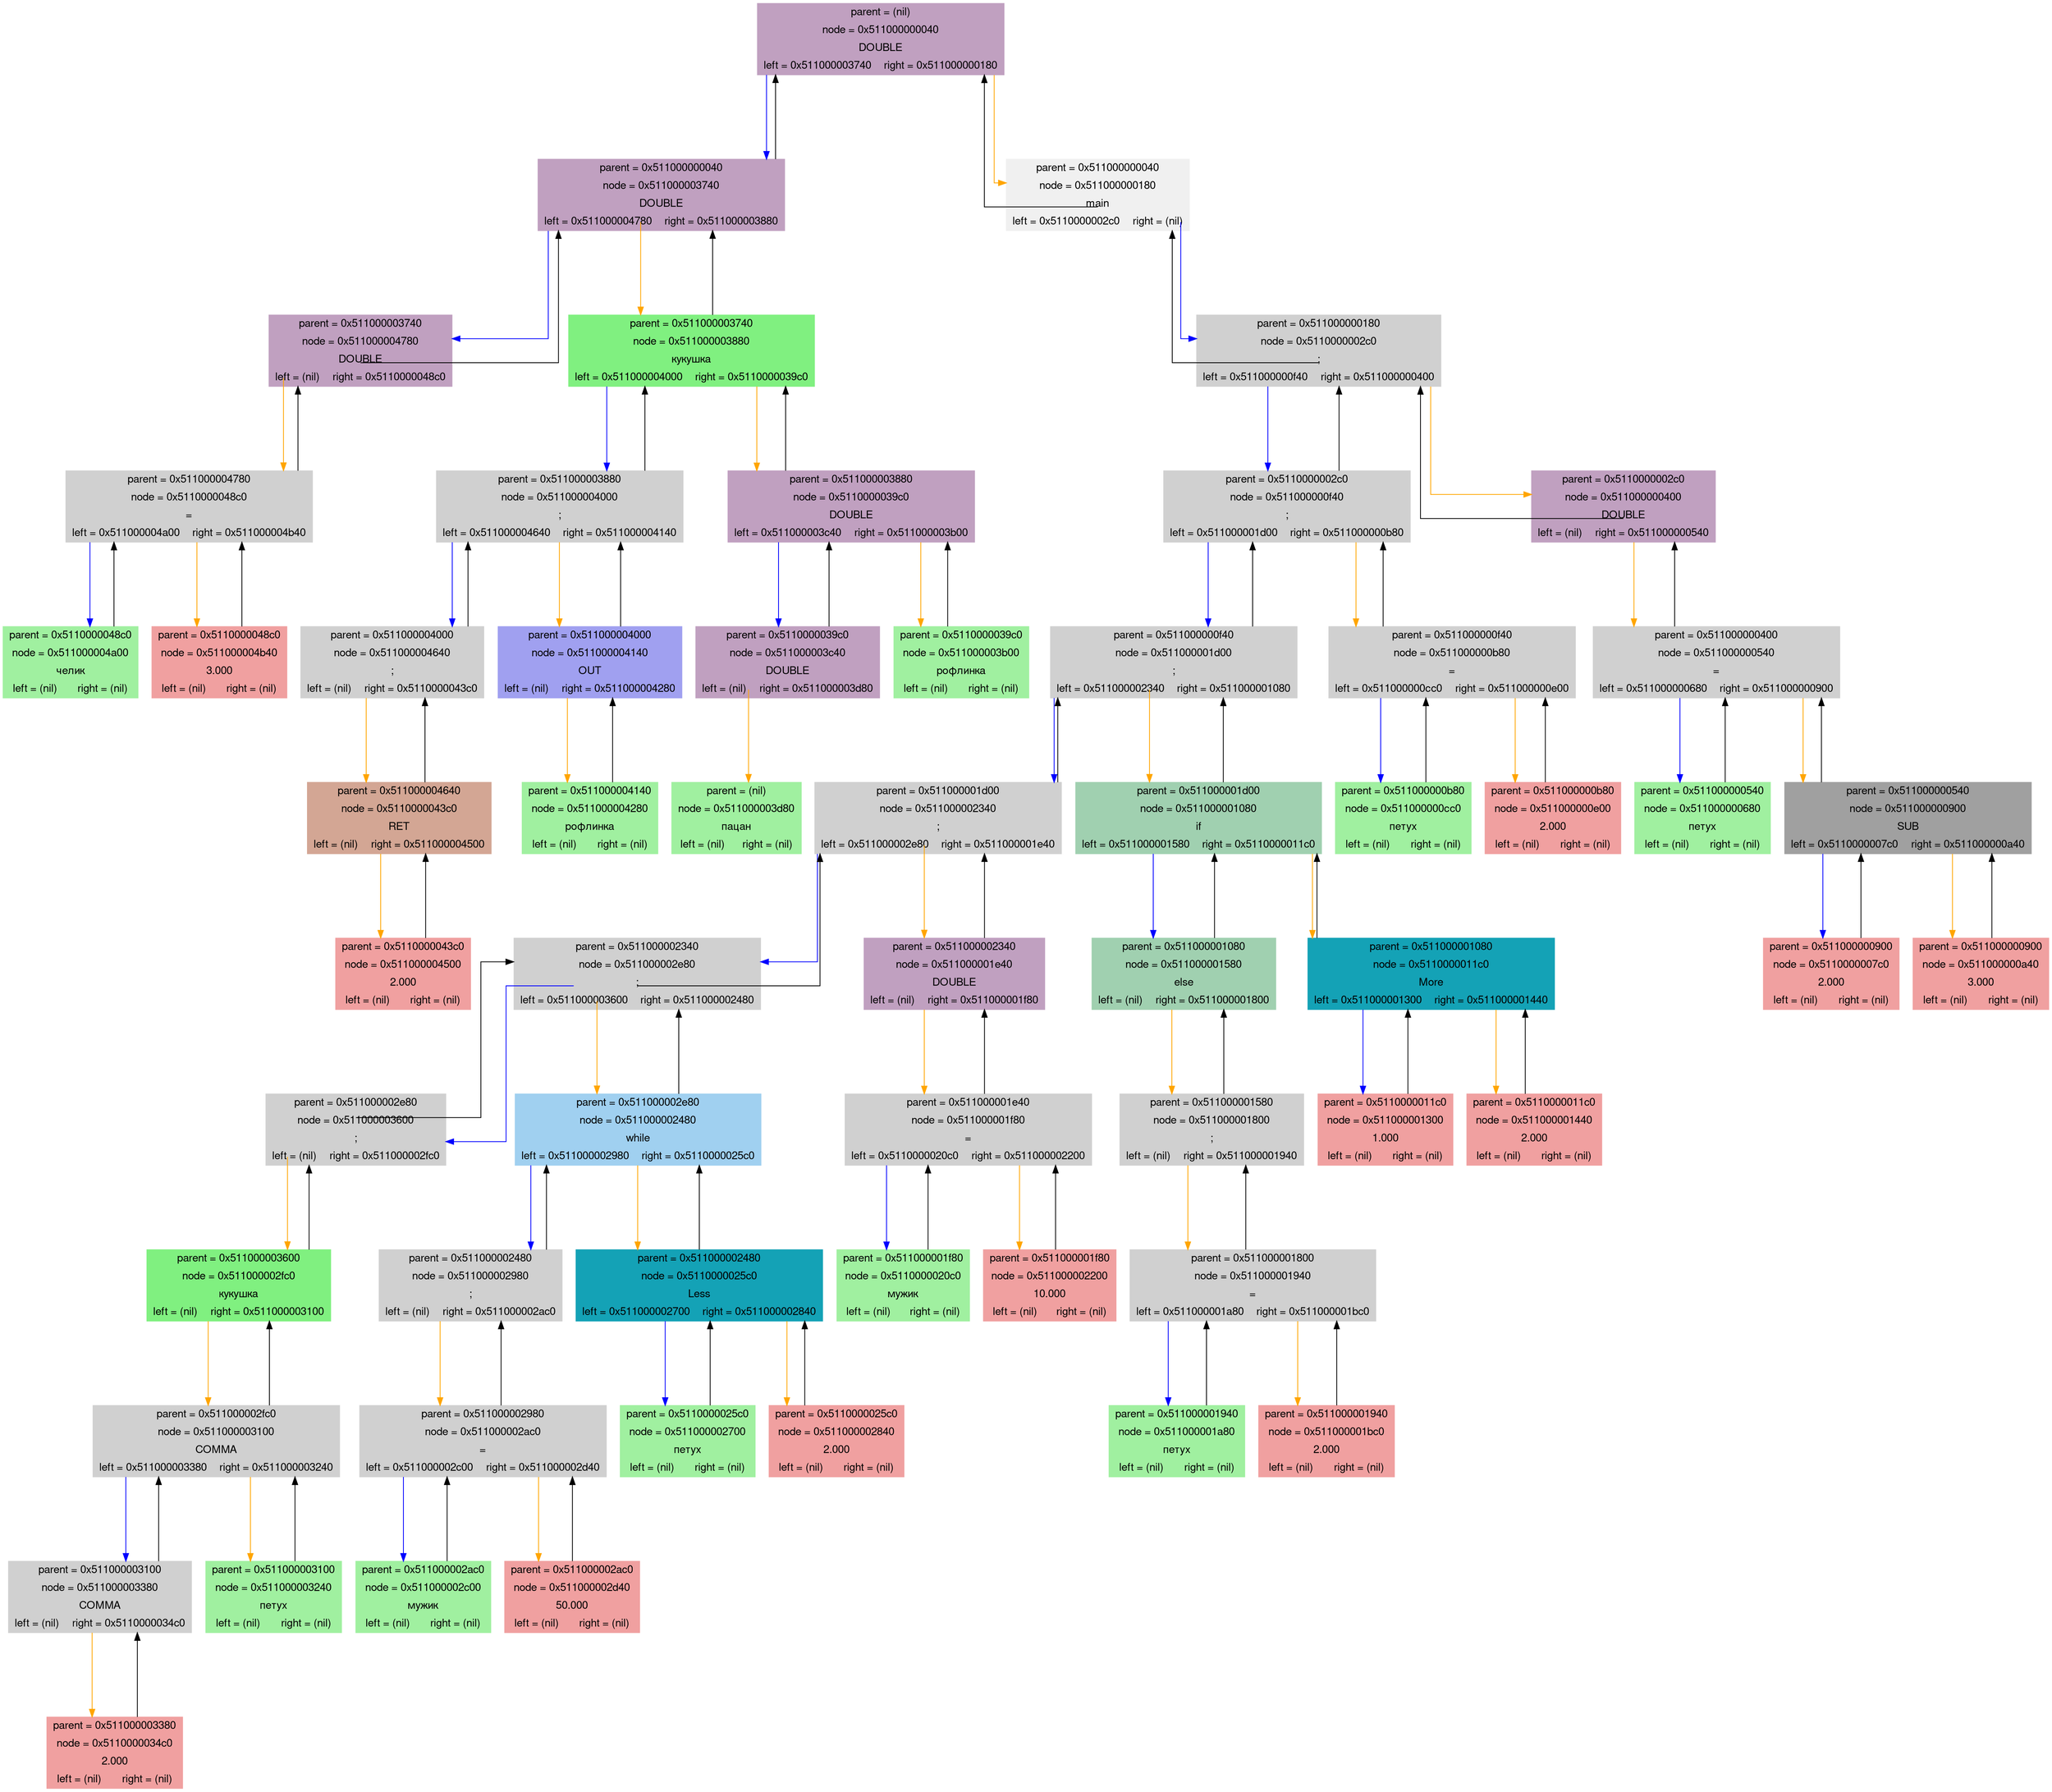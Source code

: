 digraph
{
	fontname = "Helvetica,Arial,sans-serif";
	node [fontname = "Helvetica,Arial,sans-serif"];
	graph [rankdir = "TB"];
	ranksep = 1.5;
	splines = ortho;

	"node0x511000000040"
	[
		label = "{ <parent> parent = (nil) |
		node = 0x511000000040 | <f0> DOUBLE |{ <f1> left = 0x511000003740 | <f2> right = 0x511000000180 } }"
		shape = "record"
		style = "filled"
		fillcolor = "#C0A0C0"
		color = "#C0A0C0"
	];

	"node0x511000003740"
	[
		label = "{ <parent> parent = 0x511000000040 |
		node = 0x511000003740 | <f0> DOUBLE |{ <f1> left = 0x511000004780 | <f2> right = 0x511000003880 } }"
		shape = "record"
		style = "filled"
		fillcolor = "#C0A0C0"
		color = "#C0A0C0"
	];

	"node0x511000004780"
	[
		label = "{ <parent> parent = 0x511000003740 |
		node = 0x511000004780 | <f0> DOUBLE |{ <f1> left = (nil) | <f2> right = 0x5110000048c0 } }"
		shape = "record"
		style = "filled"
		fillcolor = "#C0A0C0"
		color = "#C0A0C0"
	];

	"node0x5110000048c0"
	[
		label = "{ <parent> parent = 0x511000004780 |
		node = 0x5110000048c0 | <f0> = |{ <f1> left = 0x511000004a00 | <f2> right = 0x511000004b40 } }"
		shape = "record"
		style = "filled"
		fillcolor = "#D0D0D0"
		color = "#D0D0D0"
	];

	"node0x511000004a00"
	[
		label = "{ <parent> parent = 0x5110000048c0 |
		node = 0x511000004a00 | <f0> челик |{ <f1> left = (nil) | <f2> right = (nil) } }"
		shape = "record"
		style = "filled"
		fillcolor = "#A0F0A0"
		color = "#A0F0A0"
	];

	"node0x511000004b40"
	[
		label = "{ <parent> parent = 0x5110000048c0 |
		node = 0x511000004b40 | <f0> 3.000 |{ <f1> left = (nil) | <f2> right = (nil) } }"
		shape = "record"
		style = "filled"
		fillcolor = "#F0A0A0"
		color = "#F0A0A0"
	];

	"node0x511000003880"
	[
		label = "{ <parent> parent = 0x511000003740 |
		node = 0x511000003880 | <f0> кукушка |{ <f1> left = 0x511000004000 | <f2> right = 0x5110000039c0 } }"
		shape = "record"
		style = "filled"
		fillcolor = "#80F080"
		color = "#80F080"
	];

	"node0x511000004000"
	[
		label = "{ <parent> parent = 0x511000003880 |
		node = 0x511000004000 | <f0> ; |{ <f1> left = 0x511000004640 | <f2> right = 0x511000004140 } }"
		shape = "record"
		style = "filled"
		fillcolor = "#D0D0D0"
		color = "#D0D0D0"
	];

	"node0x511000004640"
	[
		label = "{ <parent> parent = 0x511000004000 |
		node = 0x511000004640 | <f0> ; |{ <f1> left = (nil) | <f2> right = 0x5110000043c0 } }"
		shape = "record"
		style = "filled"
		fillcolor = "#D0D0D0"
		color = "#D0D0D0"
	];

	"node0x5110000043c0"
	[
		label = "{ <parent> parent = 0x511000004640 |
		node = 0x5110000043c0 | <f0> RET |{ <f1> left = (nil) | <f2> right = 0x511000004500 } }"
		shape = "record"
		style = "filled"
		fillcolor = "#D3A694"
		color = "#D3A694"
	];

	"node0x511000004500"
	[
		label = "{ <parent> parent = 0x5110000043c0 |
		node = 0x511000004500 | <f0> 2.000 |{ <f1> left = (nil) | <f2> right = (nil) } }"
		shape = "record"
		style = "filled"
		fillcolor = "#F0A0A0"
		color = "#F0A0A0"
	];

	"node0x511000004140"
	[
		label = "{ <parent> parent = 0x511000004000 |
		node = 0x511000004140 | <f0> OUT |{ <f1> left = (nil) | <f2> right = 0x511000004280 } }"
		shape = "record"
		style = "filled"
		fillcolor = "#A0A0F0"
		color = "#A0A0F0"
	];

	"node0x511000004280"
	[
		label = "{ <parent> parent = 0x511000004140 |
		node = 0x511000004280 | <f0> рофлинка |{ <f1> left = (nil) | <f2> right = (nil) } }"
		shape = "record"
		style = "filled"
		fillcolor = "#A0F0A0"
		color = "#A0F0A0"
	];

	"node0x5110000039c0"
	[
		label = "{ <parent> parent = 0x511000003880 |
		node = 0x5110000039c0 | <f0> DOUBLE |{ <f1> left = 0x511000003c40 | <f2> right = 0x511000003b00 } }"
		shape = "record"
		style = "filled"
		fillcolor = "#C0A0C0"
		color = "#C0A0C0"
	];

	"node0x511000003c40"
	[
		label = "{ <parent> parent = 0x5110000039c0 |
		node = 0x511000003c40 | <f0> DOUBLE |{ <f1> left = (nil) | <f2> right = 0x511000003d80 } }"
		shape = "record"
		style = "filled"
		fillcolor = "#C0A0C0"
		color = "#C0A0C0"
	];

	"node0x511000003d80"
	[
		label = "{ <parent> parent = (nil) |
		node = 0x511000003d80 | <f0> пацан |{ <f1> left = (nil) | <f2> right = (nil) } }"
		shape = "record"
		style = "filled"
		fillcolor = "#A0F0A0"
		color = "#A0F0A0"
	];

	"node0x511000003b00"
	[
		label = "{ <parent> parent = 0x5110000039c0 |
		node = 0x511000003b00 | <f0> рофлинка |{ <f1> left = (nil) | <f2> right = (nil) } }"
		shape = "record"
		style = "filled"
		fillcolor = "#A0F0A0"
		color = "#A0F0A0"
	];

	"node0x511000000180"
	[
		label = "{ <parent> parent = 0x511000000040 |
		node = 0x511000000180 | <f0> main |{ <f1> left = 0x5110000002c0 | <f2> right = (nil) } }"
		shape = "record"
		style = "filled"
		fillcolor = "#F0F0F0"
		color = "#F0F0F0"
	];

	"node0x5110000002c0"
	[
		label = "{ <parent> parent = 0x511000000180 |
		node = 0x5110000002c0 | <f0> ; |{ <f1> left = 0x511000000f40 | <f2> right = 0x511000000400 } }"
		shape = "record"
		style = "filled"
		fillcolor = "#D0D0D0"
		color = "#D0D0D0"
	];

	"node0x511000000f40"
	[
		label = "{ <parent> parent = 0x5110000002c0 |
		node = 0x511000000f40 | <f0> ; |{ <f1> left = 0x511000001d00 | <f2> right = 0x511000000b80 } }"
		shape = "record"
		style = "filled"
		fillcolor = "#D0D0D0"
		color = "#D0D0D0"
	];

	"node0x511000001d00"
	[
		label = "{ <parent> parent = 0x511000000f40 |
		node = 0x511000001d00 | <f0> ; |{ <f1> left = 0x511000002340 | <f2> right = 0x511000001080 } }"
		shape = "record"
		style = "filled"
		fillcolor = "#D0D0D0"
		color = "#D0D0D0"
	];

	"node0x511000002340"
	[
		label = "{ <parent> parent = 0x511000001d00 |
		node = 0x511000002340 | <f0> ; |{ <f1> left = 0x511000002e80 | <f2> right = 0x511000001e40 } }"
		shape = "record"
		style = "filled"
		fillcolor = "#D0D0D0"
		color = "#D0D0D0"
	];

	"node0x511000002e80"
	[
		label = "{ <parent> parent = 0x511000002340 |
		node = 0x511000002e80 | <f0> ; |{ <f1> left = 0x511000003600 | <f2> right = 0x511000002480 } }"
		shape = "record"
		style = "filled"
		fillcolor = "#D0D0D0"
		color = "#D0D0D0"
	];

	"node0x511000003600"
	[
		label = "{ <parent> parent = 0x511000002e80 |
		node = 0x511000003600 | <f0> ; |{ <f1> left = (nil) | <f2> right = 0x511000002fc0 } }"
		shape = "record"
		style = "filled"
		fillcolor = "#D0D0D0"
		color = "#D0D0D0"
	];

	"node0x511000002fc0"
	[
		label = "{ <parent> parent = 0x511000003600 |
		node = 0x511000002fc0 | <f0> кукушка |{ <f1> left = (nil) | <f2> right = 0x511000003100 } }"
		shape = "record"
		style = "filled"
		fillcolor = "#80F080"
		color = "#80F080"
	];

	"node0x511000003100"
	[
		label = "{ <parent> parent = 0x511000002fc0 |
		node = 0x511000003100 | <f0> COMMA |{ <f1> left = 0x511000003380 | <f2> right = 0x511000003240 } }"
		shape = "record"
		style = "filled"
		fillcolor = "#D0D0D0"
		color = "#D0D0D0"
	];

	"node0x511000003380"
	[
		label = "{ <parent> parent = 0x511000003100 |
		node = 0x511000003380 | <f0> COMMA |{ <f1> left = (nil) | <f2> right = 0x5110000034c0 } }"
		shape = "record"
		style = "filled"
		fillcolor = "#D0D0D0"
		color = "#D0D0D0"
	];

	"node0x5110000034c0"
	[
		label = "{ <parent> parent = 0x511000003380 |
		node = 0x5110000034c0 | <f0> 2.000 |{ <f1> left = (nil) | <f2> right = (nil) } }"
		shape = "record"
		style = "filled"
		fillcolor = "#F0A0A0"
		color = "#F0A0A0"
	];

	"node0x511000003240"
	[
		label = "{ <parent> parent = 0x511000003100 |
		node = 0x511000003240 | <f0> петух |{ <f1> left = (nil) | <f2> right = (nil) } }"
		shape = "record"
		style = "filled"
		fillcolor = "#A0F0A0"
		color = "#A0F0A0"
	];

	"node0x511000002480"
	[
		label = "{ <parent> parent = 0x511000002e80 |
		node = 0x511000002480 | <f0> while |{ <f1> left = 0x511000002980 | <f2> right = 0x5110000025c0 } }"
		shape = "record"
		style = "filled"
		fillcolor = "#A0D0F0"
		color = "#A0D0F0"
	];

	"node0x511000002980"
	[
		label = "{ <parent> parent = 0x511000002480 |
		node = 0x511000002980 | <f0> ; |{ <f1> left = (nil) | <f2> right = 0x511000002ac0 } }"
		shape = "record"
		style = "filled"
		fillcolor = "#D0D0D0"
		color = "#D0D0D0"
	];

	"node0x511000002ac0"
	[
		label = "{ <parent> parent = 0x511000002980 |
		node = 0x511000002ac0 | <f0> = |{ <f1> left = 0x511000002c00 | <f2> right = 0x511000002d40 } }"
		shape = "record"
		style = "filled"
		fillcolor = "#D0D0D0"
		color = "#D0D0D0"
	];

	"node0x511000002c00"
	[
		label = "{ <parent> parent = 0x511000002ac0 |
		node = 0x511000002c00 | <f0> мужик |{ <f1> left = (nil) | <f2> right = (nil) } }"
		shape = "record"
		style = "filled"
		fillcolor = "#A0F0A0"
		color = "#A0F0A0"
	];

	"node0x511000002d40"
	[
		label = "{ <parent> parent = 0x511000002ac0 |
		node = 0x511000002d40 | <f0> 50.000 |{ <f1> left = (nil) | <f2> right = (nil) } }"
		shape = "record"
		style = "filled"
		fillcolor = "#F0A0A0"
		color = "#F0A0A0"
	];

	"node0x5110000025c0"
	[
		label = "{ <parent> parent = 0x511000002480 |
		node = 0x5110000025c0 | <f0> Less |{ <f1> left = 0x511000002700 | <f2> right = 0x511000002840 } }"
		shape = "record"
		style = "filled"
		fillcolor = "#14A2B6"
		color = "#14A2B6"
	];

	"node0x511000002700"
	[
		label = "{ <parent> parent = 0x5110000025c0 |
		node = 0x511000002700 | <f0> петух |{ <f1> left = (nil) | <f2> right = (nil) } }"
		shape = "record"
		style = "filled"
		fillcolor = "#A0F0A0"
		color = "#A0F0A0"
	];

	"node0x511000002840"
	[
		label = "{ <parent> parent = 0x5110000025c0 |
		node = 0x511000002840 | <f0> 2.000 |{ <f1> left = (nil) | <f2> right = (nil) } }"
		shape = "record"
		style = "filled"
		fillcolor = "#F0A0A0"
		color = "#F0A0A0"
	];

	"node0x511000001e40"
	[
		label = "{ <parent> parent = 0x511000002340 |
		node = 0x511000001e40 | <f0> DOUBLE |{ <f1> left = (nil) | <f2> right = 0x511000001f80 } }"
		shape = "record"
		style = "filled"
		fillcolor = "#C0A0C0"
		color = "#C0A0C0"
	];

	"node0x511000001f80"
	[
		label = "{ <parent> parent = 0x511000001e40 |
		node = 0x511000001f80 | <f0> = |{ <f1> left = 0x5110000020c0 | <f2> right = 0x511000002200 } }"
		shape = "record"
		style = "filled"
		fillcolor = "#D0D0D0"
		color = "#D0D0D0"
	];

	"node0x5110000020c0"
	[
		label = "{ <parent> parent = 0x511000001f80 |
		node = 0x5110000020c0 | <f0> мужик |{ <f1> left = (nil) | <f2> right = (nil) } }"
		shape = "record"
		style = "filled"
		fillcolor = "#A0F0A0"
		color = "#A0F0A0"
	];

	"node0x511000002200"
	[
		label = "{ <parent> parent = 0x511000001f80 |
		node = 0x511000002200 | <f0> 10.000 |{ <f1> left = (nil) | <f2> right = (nil) } }"
		shape = "record"
		style = "filled"
		fillcolor = "#F0A0A0"
		color = "#F0A0A0"
	];

	"node0x511000001080"
	[
		label = "{ <parent> parent = 0x511000001d00 |
		node = 0x511000001080 | <f0> if |{ <f1> left = 0x511000001580 | <f2> right = 0x5110000011c0 } }"
		shape = "record"
		style = "filled"
		fillcolor = "#A0D0B0"
		color = "#A0D0B0"
	];

	"node0x511000001580"
	[
		label = "{ <parent> parent = 0x511000001080 |
		node = 0x511000001580 | <f0> else |{ <f1> left = (nil) | <f2> right = 0x511000001800 } }"
		shape = "record"
		style = "filled"
		fillcolor = "#A0D0B0"
		color = "#A0D0B0"
	];

	"node0x511000001800"
	[
		label = "{ <parent> parent = 0x511000001580 |
		node = 0x511000001800 | <f0> ; |{ <f1> left = (nil) | <f2> right = 0x511000001940 } }"
		shape = "record"
		style = "filled"
		fillcolor = "#D0D0D0"
		color = "#D0D0D0"
	];

	"node0x511000001940"
	[
		label = "{ <parent> parent = 0x511000001800 |
		node = 0x511000001940 | <f0> = |{ <f1> left = 0x511000001a80 | <f2> right = 0x511000001bc0 } }"
		shape = "record"
		style = "filled"
		fillcolor = "#D0D0D0"
		color = "#D0D0D0"
	];

	"node0x511000001a80"
	[
		label = "{ <parent> parent = 0x511000001940 |
		node = 0x511000001a80 | <f0> петух |{ <f1> left = (nil) | <f2> right = (nil) } }"
		shape = "record"
		style = "filled"
		fillcolor = "#A0F0A0"
		color = "#A0F0A0"
	];

	"node0x511000001bc0"
	[
		label = "{ <parent> parent = 0x511000001940 |
		node = 0x511000001bc0 | <f0> 2.000 |{ <f1> left = (nil) | <f2> right = (nil) } }"
		shape = "record"
		style = "filled"
		fillcolor = "#F0A0A0"
		color = "#F0A0A0"
	];

	"node0x5110000011c0"
	[
		label = "{ <parent> parent = 0x511000001080 |
		node = 0x5110000011c0 | <f0> More |{ <f1> left = 0x511000001300 | <f2> right = 0x511000001440 } }"
		shape = "record"
		style = "filled"
		fillcolor = "#14A2B6"
		color = "#14A2B6"
	];

	"node0x511000001300"
	[
		label = "{ <parent> parent = 0x5110000011c0 |
		node = 0x511000001300 | <f0> 1.000 |{ <f1> left = (nil) | <f2> right = (nil) } }"
		shape = "record"
		style = "filled"
		fillcolor = "#F0A0A0"
		color = "#F0A0A0"
	];

	"node0x511000001440"
	[
		label = "{ <parent> parent = 0x5110000011c0 |
		node = 0x511000001440 | <f0> 2.000 |{ <f1> left = (nil) | <f2> right = (nil) } }"
		shape = "record"
		style = "filled"
		fillcolor = "#F0A0A0"
		color = "#F0A0A0"
	];

	"node0x511000000b80"
	[
		label = "{ <parent> parent = 0x511000000f40 |
		node = 0x511000000b80 | <f0> = |{ <f1> left = 0x511000000cc0 | <f2> right = 0x511000000e00 } }"
		shape = "record"
		style = "filled"
		fillcolor = "#D0D0D0"
		color = "#D0D0D0"
	];

	"node0x511000000cc0"
	[
		label = "{ <parent> parent = 0x511000000b80 |
		node = 0x511000000cc0 | <f0> петух |{ <f1> left = (nil) | <f2> right = (nil) } }"
		shape = "record"
		style = "filled"
		fillcolor = "#A0F0A0"
		color = "#A0F0A0"
	];

	"node0x511000000e00"
	[
		label = "{ <parent> parent = 0x511000000b80 |
		node = 0x511000000e00 | <f0> 2.000 |{ <f1> left = (nil) | <f2> right = (nil) } }"
		shape = "record"
		style = "filled"
		fillcolor = "#F0A0A0"
		color = "#F0A0A0"
	];

	"node0x511000000400"
	[
		label = "{ <parent> parent = 0x5110000002c0 |
		node = 0x511000000400 | <f0> DOUBLE |{ <f1> left = (nil) | <f2> right = 0x511000000540 } }"
		shape = "record"
		style = "filled"
		fillcolor = "#C0A0C0"
		color = "#C0A0C0"
	];

	"node0x511000000540"
	[
		label = "{ <parent> parent = 0x511000000400 |
		node = 0x511000000540 | <f0> = |{ <f1> left = 0x511000000680 | <f2> right = 0x511000000900 } }"
		shape = "record"
		style = "filled"
		fillcolor = "#D0D0D0"
		color = "#D0D0D0"
	];

	"node0x511000000680"
	[
		label = "{ <parent> parent = 0x511000000540 |
		node = 0x511000000680 | <f0> петух |{ <f1> left = (nil) | <f2> right = (nil) } }"
		shape = "record"
		style = "filled"
		fillcolor = "#A0F0A0"
		color = "#A0F0A0"
	];

	"node0x511000000900"
	[
		label = "{ <parent> parent = 0x511000000540 |
		node = 0x511000000900 | <f0> SUB |{ <f1> left = 0x5110000007c0 | <f2> right = 0x511000000a40 } }"
		shape = "record"
		style = "filled"
		fillcolor = "#A0A0A0"
		color = "#A0A0A0"
	];

	"node0x5110000007c0"
	[
		label = "{ <parent> parent = 0x511000000900 |
		node = 0x5110000007c0 | <f0> 2.000 |{ <f1> left = (nil) | <f2> right = (nil) } }"
		shape = "record"
		style = "filled"
		fillcolor = "#F0A0A0"
		color = "#F0A0A0"
	];

	"node0x511000000a40"
	[
		label = "{ <parent> parent = 0x511000000900 |
		node = 0x511000000a40 | <f0> 3.000 |{ <f1> left = (nil) | <f2> right = (nil) } }"
		shape = "record"
		style = "filled"
		fillcolor = "#F0A0A0"
		color = "#F0A0A0"
	];

	"node0x511000000040":f1 -> "node0x511000003740"[color = "black", color = "blue"];

	"node0x511000003740":f1 -> "node0x511000004780"[color = "black", color = "blue"];

	"node0x511000004780":f2 -> "node0x5110000048c0"[color = "black", color = "orange"];

	"node0x5110000048c0":f1 -> "node0x511000004a00"[color = "black", color = "blue"];

	"node0x511000004a00":parent -> "node0x5110000048c0" [color = "black", color = "black"];

	"node0x5110000048c0":f2 -> "node0x511000004b40"[color = "black", color = "orange"];

	"node0x511000004b40":parent -> "node0x5110000048c0" [color = "black", color = "black"];

	"node0x5110000048c0":parent -> "node0x511000004780" [color = "black", color = "black"];

	"node0x511000004780":parent -> "node0x511000003740" [color = "black", color = "black"];

	"node0x511000003740":f2 -> "node0x511000003880"[color = "black", color = "orange"];

	"node0x511000003880":f1 -> "node0x511000004000"[color = "black", color = "blue"];

	"node0x511000004000":f1 -> "node0x511000004640"[color = "black", color = "blue"];

	"node0x511000004640":f2 -> "node0x5110000043c0"[color = "black", color = "orange"];

	"node0x5110000043c0":f2 -> "node0x511000004500"[color = "black", color = "orange"];

	"node0x511000004500":parent -> "node0x5110000043c0" [color = "black", color = "black"];

	"node0x5110000043c0":parent -> "node0x511000004640" [color = "black", color = "black"];

	"node0x511000004640":parent -> "node0x511000004000" [color = "black", color = "black"];

	"node0x511000004000":f2 -> "node0x511000004140"[color = "black", color = "orange"];

	"node0x511000004140":f2 -> "node0x511000004280"[color = "black", color = "orange"];

	"node0x511000004280":parent -> "node0x511000004140" [color = "black", color = "black"];

	"node0x511000004140":parent -> "node0x511000004000" [color = "black", color = "black"];

	"node0x511000004000":parent -> "node0x511000003880" [color = "black", color = "black"];

	"node0x511000003880":f2 -> "node0x5110000039c0"[color = "black", color = "orange"];

	"node0x5110000039c0":f1 -> "node0x511000003c40"[color = "black", color = "blue"];

	"node0x511000003c40":f2 -> "node0x511000003d80"[color = "black", color = "orange"];

	"node0x511000003c40":parent -> "node0x5110000039c0" [color = "black", color = "black"];

	"node0x5110000039c0":f2 -> "node0x511000003b00"[color = "black", color = "orange"];

	"node0x511000003b00":parent -> "node0x5110000039c0" [color = "black", color = "black"];

	"node0x5110000039c0":parent -> "node0x511000003880" [color = "black", color = "black"];

	"node0x511000003880":parent -> "node0x511000003740" [color = "black", color = "black"];

	"node0x511000003740":parent -> "node0x511000000040" [color = "black", color = "black"];

	"node0x511000000040":f2 -> "node0x511000000180"[color = "black", color = "orange"];

	"node0x511000000180":f1 -> "node0x5110000002c0"[color = "black", color = "blue"];

	"node0x5110000002c0":f1 -> "node0x511000000f40"[color = "black", color = "blue"];

	"node0x511000000f40":f1 -> "node0x511000001d00"[color = "black", color = "blue"];

	"node0x511000001d00":f1 -> "node0x511000002340"[color = "black", color = "blue"];

	"node0x511000002340":f1 -> "node0x511000002e80"[color = "black", color = "blue"];

	"node0x511000002e80":f1 -> "node0x511000003600"[color = "black", color = "blue"];

	"node0x511000003600":f2 -> "node0x511000002fc0"[color = "black", color = "orange"];

	"node0x511000002fc0":f2 -> "node0x511000003100"[color = "black", color = "orange"];

	"node0x511000003100":f1 -> "node0x511000003380"[color = "black", color = "blue"];

	"node0x511000003380":f2 -> "node0x5110000034c0"[color = "black", color = "orange"];

	"node0x5110000034c0":parent -> "node0x511000003380" [color = "black", color = "black"];

	"node0x511000003380":parent -> "node0x511000003100" [color = "black", color = "black"];

	"node0x511000003100":f2 -> "node0x511000003240"[color = "black", color = "orange"];

	"node0x511000003240":parent -> "node0x511000003100" [color = "black", color = "black"];

	"node0x511000003100":parent -> "node0x511000002fc0" [color = "black", color = "black"];

	"node0x511000002fc0":parent -> "node0x511000003600" [color = "black", color = "black"];

	"node0x511000003600":parent -> "node0x511000002e80" [color = "black", color = "black"];

	"node0x511000002e80":f2 -> "node0x511000002480"[color = "black", color = "orange"];

	"node0x511000002480":f1 -> "node0x511000002980"[color = "black", color = "blue"];

	"node0x511000002980":f2 -> "node0x511000002ac0"[color = "black", color = "orange"];

	"node0x511000002ac0":f1 -> "node0x511000002c00"[color = "black", color = "blue"];

	"node0x511000002c00":parent -> "node0x511000002ac0" [color = "black", color = "black"];

	"node0x511000002ac0":f2 -> "node0x511000002d40"[color = "black", color = "orange"];

	"node0x511000002d40":parent -> "node0x511000002ac0" [color = "black", color = "black"];

	"node0x511000002ac0":parent -> "node0x511000002980" [color = "black", color = "black"];

	"node0x511000002980":parent -> "node0x511000002480" [color = "black", color = "black"];

	"node0x511000002480":f2 -> "node0x5110000025c0"[color = "black", color = "orange"];

	"node0x5110000025c0":f1 -> "node0x511000002700"[color = "black", color = "blue"];

	"node0x511000002700":parent -> "node0x5110000025c0" [color = "black", color = "black"];

	"node0x5110000025c0":f2 -> "node0x511000002840"[color = "black", color = "orange"];

	"node0x511000002840":parent -> "node0x5110000025c0" [color = "black", color = "black"];

	"node0x5110000025c0":parent -> "node0x511000002480" [color = "black", color = "black"];

	"node0x511000002480":parent -> "node0x511000002e80" [color = "black", color = "black"];

	"node0x511000002e80":parent -> "node0x511000002340" [color = "black", color = "black"];

	"node0x511000002340":f2 -> "node0x511000001e40"[color = "black", color = "orange"];

	"node0x511000001e40":f2 -> "node0x511000001f80"[color = "black", color = "orange"];

	"node0x511000001f80":f1 -> "node0x5110000020c0"[color = "black", color = "blue"];

	"node0x5110000020c0":parent -> "node0x511000001f80" [color = "black", color = "black"];

	"node0x511000001f80":f2 -> "node0x511000002200"[color = "black", color = "orange"];

	"node0x511000002200":parent -> "node0x511000001f80" [color = "black", color = "black"];

	"node0x511000001f80":parent -> "node0x511000001e40" [color = "black", color = "black"];

	"node0x511000001e40":parent -> "node0x511000002340" [color = "black", color = "black"];

	"node0x511000002340":parent -> "node0x511000001d00" [color = "black", color = "black"];

	"node0x511000001d00":f2 -> "node0x511000001080"[color = "black", color = "orange"];

	"node0x511000001080":f1 -> "node0x511000001580"[color = "black", color = "blue"];

	"node0x511000001580":f2 -> "node0x511000001800"[color = "black", color = "orange"];

	"node0x511000001800":f2 -> "node0x511000001940"[color = "black", color = "orange"];

	"node0x511000001940":f1 -> "node0x511000001a80"[color = "black", color = "blue"];

	"node0x511000001a80":parent -> "node0x511000001940" [color = "black", color = "black"];

	"node0x511000001940":f2 -> "node0x511000001bc0"[color = "black", color = "orange"];

	"node0x511000001bc0":parent -> "node0x511000001940" [color = "black", color = "black"];

	"node0x511000001940":parent -> "node0x511000001800" [color = "black", color = "black"];

	"node0x511000001800":parent -> "node0x511000001580" [color = "black", color = "black"];

	"node0x511000001580":parent -> "node0x511000001080" [color = "black", color = "black"];

	"node0x511000001080":f2 -> "node0x5110000011c0"[color = "black", color = "orange"];

	"node0x5110000011c0":f1 -> "node0x511000001300"[color = "black", color = "blue"];

	"node0x511000001300":parent -> "node0x5110000011c0" [color = "black", color = "black"];

	"node0x5110000011c0":f2 -> "node0x511000001440"[color = "black", color = "orange"];

	"node0x511000001440":parent -> "node0x5110000011c0" [color = "black", color = "black"];

	"node0x5110000011c0":parent -> "node0x511000001080" [color = "black", color = "black"];

	"node0x511000001080":parent -> "node0x511000001d00" [color = "black", color = "black"];

	"node0x511000001d00":parent -> "node0x511000000f40" [color = "black", color = "black"];

	"node0x511000000f40":f2 -> "node0x511000000b80"[color = "black", color = "orange"];

	"node0x511000000b80":f1 -> "node0x511000000cc0"[color = "black", color = "blue"];

	"node0x511000000cc0":parent -> "node0x511000000b80" [color = "black", color = "black"];

	"node0x511000000b80":f2 -> "node0x511000000e00"[color = "black", color = "orange"];

	"node0x511000000e00":parent -> "node0x511000000b80" [color = "black", color = "black"];

	"node0x511000000b80":parent -> "node0x511000000f40" [color = "black", color = "black"];

	"node0x511000000f40":parent -> "node0x5110000002c0" [color = "black", color = "black"];

	"node0x5110000002c0":f2 -> "node0x511000000400"[color = "black", color = "orange"];

	"node0x511000000400":f2 -> "node0x511000000540"[color = "black", color = "orange"];

	"node0x511000000540":f1 -> "node0x511000000680"[color = "black", color = "blue"];

	"node0x511000000680":parent -> "node0x511000000540" [color = "black", color = "black"];

	"node0x511000000540":f2 -> "node0x511000000900"[color = "black", color = "orange"];

	"node0x511000000900":f1 -> "node0x5110000007c0"[color = "black", color = "blue"];

	"node0x5110000007c0":parent -> "node0x511000000900" [color = "black", color = "black"];

	"node0x511000000900":f2 -> "node0x511000000a40"[color = "black", color = "orange"];

	"node0x511000000a40":parent -> "node0x511000000900" [color = "black", color = "black"];

	"node0x511000000900":parent -> "node0x511000000540" [color = "black", color = "black"];

	"node0x511000000540":parent -> "node0x511000000400" [color = "black", color = "black"];

	"node0x511000000400":parent -> "node0x5110000002c0" [color = "black", color = "black"];

	"node0x5110000002c0":parent -> "node0x511000000180" [color = "black", color = "black"];

	"node0x511000000180":parent -> "node0x511000000040" [color = "black", color = "black"];

}